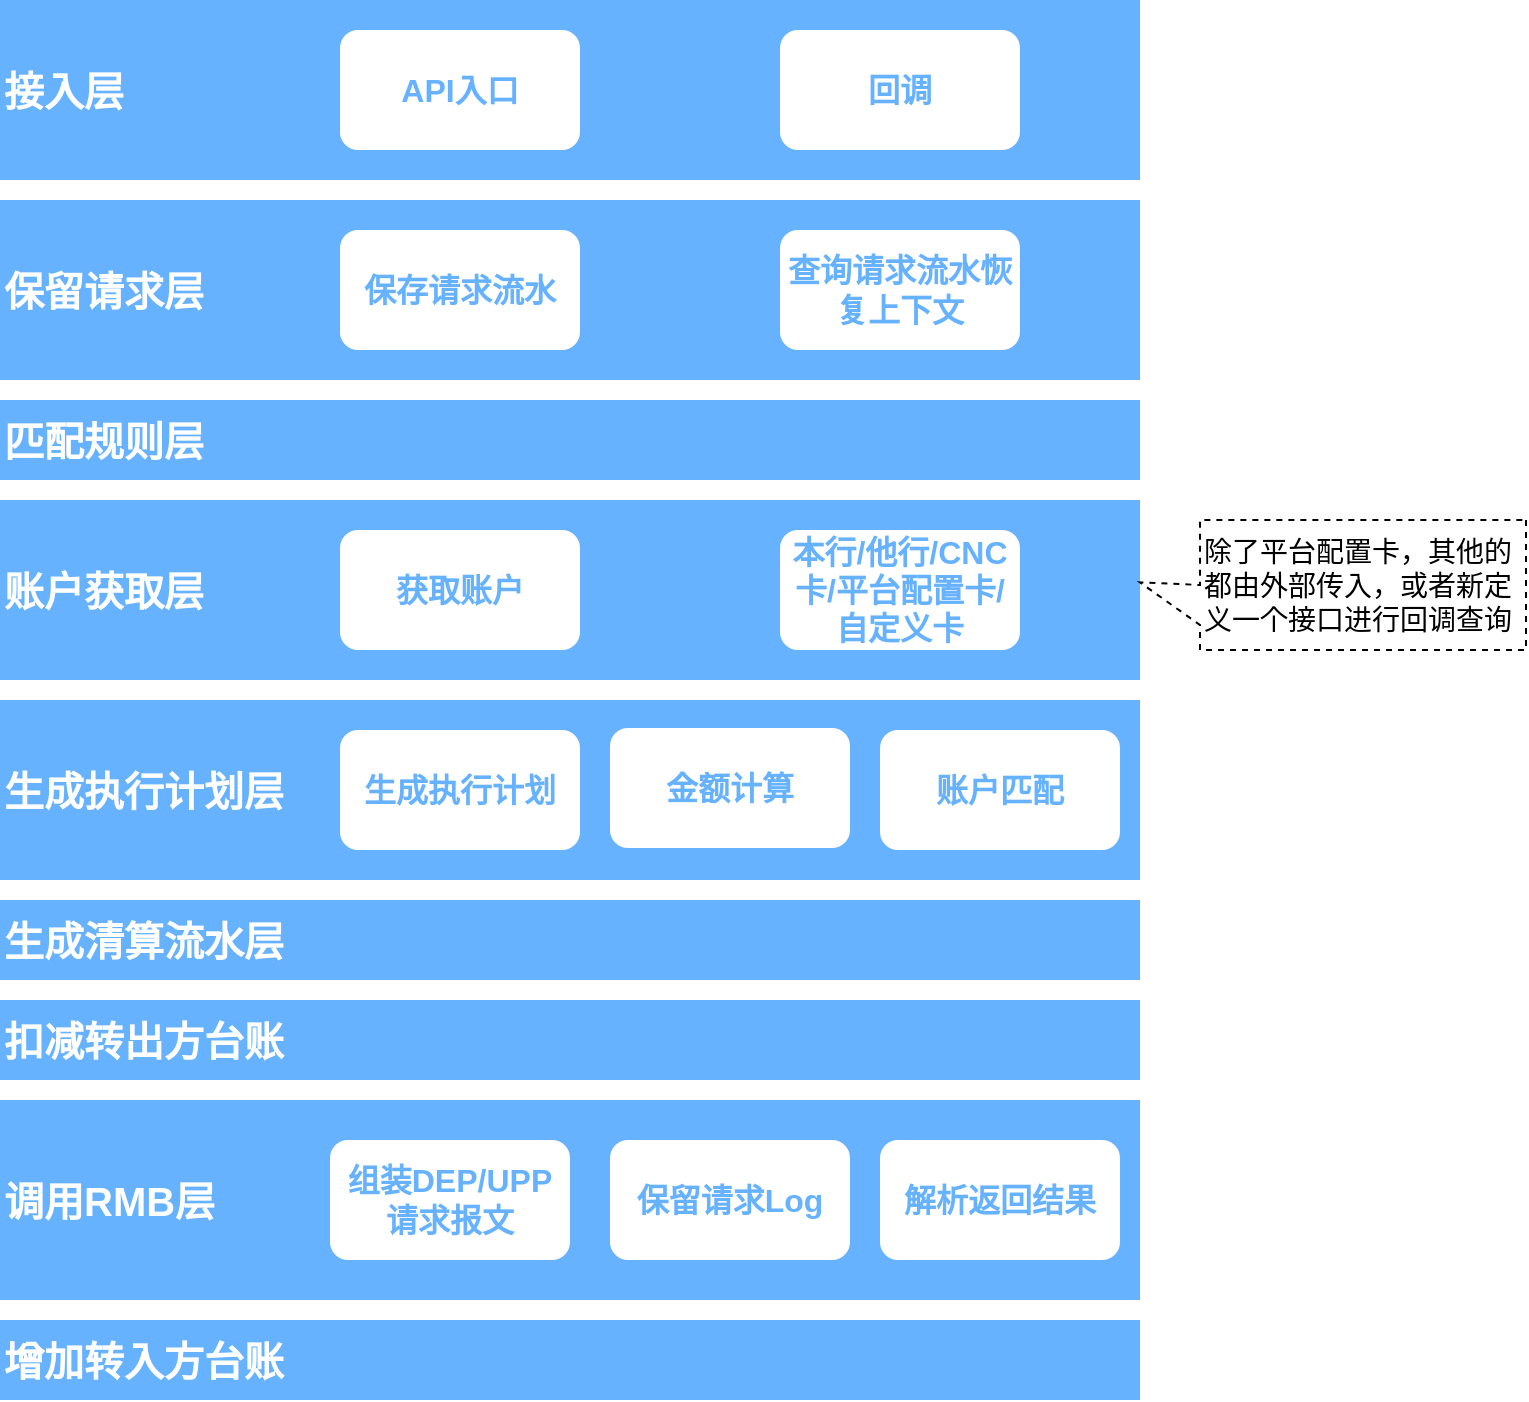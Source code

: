 <mxfile version="10.8.2" type="github"><diagram id="kjUhLuTlYEf19-uYpVck" name="ç¬¬ 1 é¡µ"><mxGraphModel dx="1393" dy="770" grid="1" gridSize="10" guides="1" tooltips="1" connect="1" arrows="1" fold="1" page="1" pageScale="1" pageWidth="827" pageHeight="1169" math="0" shadow="0"><root><mxCell id="0"/><mxCell id="1" parent="0"/><mxCell id="H8eZMBbduY-FewTbX4_A-1" value="保留请求层" style="rounded=0;whiteSpace=wrap;html=1;align=left;fillColor=#66B2FF;strokeColor=none;fontFamily=Helvetica;fontSize=20;fontStyle=1;fontColor=#ffffff;" parent="1" vertex="1"><mxGeometry x="250" y="260" width="570" height="90" as="geometry"/></mxCell><mxCell id="H8eZMBbduY-FewTbX4_A-2" value="保存请求流水" style="rounded=1;whiteSpace=wrap;html=1;align=center;fontSize=16;strokeColor=none;fontColor=#66B2FF;fontStyle=1" parent="1" vertex="1"><mxGeometry x="420" y="275" width="120" height="60" as="geometry"/></mxCell><mxCell id="H8eZMBbduY-FewTbX4_A-3" value="查询请求流水恢复上下文" style="rounded=1;whiteSpace=wrap;html=1;align=center;fontSize=16;strokeColor=none;fontColor=#66B2FF;fontStyle=1" parent="1" vertex="1"><mxGeometry x="640" y="275" width="120" height="60" as="geometry"/></mxCell><mxCell id="H8eZMBbduY-FewTbX4_A-4" value="&lt;font style=&quot;font-size: 20px;&quot; color=&quot;#FFFFFF&quot;&gt;接入层&lt;/font&gt;" style="rounded=0;whiteSpace=wrap;html=1;align=left;fillColor=#66B2FF;strokeColor=none;fontFamily=Helvetica;fontSize=20;fontStyle=1;fontColor=#ffffff;" parent="1" vertex="1"><mxGeometry x="250" y="160" width="570" height="90" as="geometry"/></mxCell><mxCell id="H8eZMBbduY-FewTbX4_A-5" value="API入口" style="rounded=1;whiteSpace=wrap;html=1;align=center;fontSize=16;strokeColor=none;fontColor=#66B2FF;fontStyle=1" parent="1" vertex="1"><mxGeometry x="420" y="175" width="120" height="60" as="geometry"/></mxCell><mxCell id="H8eZMBbduY-FewTbX4_A-6" value="回调" style="rounded=1;whiteSpace=wrap;html=1;align=center;fontSize=16;strokeColor=none;fontColor=#66B2FF;fontStyle=1" parent="1" vertex="1"><mxGeometry x="640" y="175" width="120" height="60" as="geometry"/></mxCell><mxCell id="H8eZMBbduY-FewTbX4_A-7" value="&lt;font style=&quot;font-size: 20px&quot; color=&quot;#FFFFFF&quot;&gt;匹配规则层&lt;/font&gt;" style="rounded=0;whiteSpace=wrap;html=1;align=left;fillColor=#66B2FF;strokeColor=none;fontSize=20;fontStyle=1;fontColor=#ffffff;" parent="1" vertex="1"><mxGeometry x="250" y="360" width="570" height="40" as="geometry"/></mxCell><mxCell id="H8eZMBbduY-FewTbX4_A-10" value="&lt;font style=&quot;font-size: 20px&quot; color=&quot;#FFFFFF&quot;&gt;调用RMB层&lt;/font&gt;" style="rounded=0;whiteSpace=wrap;html=1;align=left;fillColor=#66B2FF;strokeColor=none;fontStyle=1;fontSize=20;" parent="1" vertex="1"><mxGeometry x="250" y="710" width="570" height="100" as="geometry"/></mxCell><mxCell id="jm_BWGQIBMTPluMQ3C9E-2" value="&lt;font style=&quot;font-size: 20px&quot; color=&quot;#FFFFFF&quot;&gt;账户获取层&lt;/font&gt;" style="rounded=0;whiteSpace=wrap;html=1;align=left;fillColor=#66B2FF;strokeColor=none;fontSize=20;fontStyle=1;fontColor=#ffffff;" vertex="1" parent="1"><mxGeometry x="250" y="410" width="570" height="90" as="geometry"/></mxCell><mxCell id="jm_BWGQIBMTPluMQ3C9E-3" value="获取账户" style="rounded=1;whiteSpace=wrap;html=1;align=center;fontSize=16;strokeColor=none;fontColor=#66B2FF;fontStyle=1" vertex="1" parent="1"><mxGeometry x="420" y="425" width="120" height="60" as="geometry"/></mxCell><mxCell id="jm_BWGQIBMTPluMQ3C9E-4" value="本行/他行/CNC卡/平台配置卡/自定义卡" style="rounded=1;whiteSpace=wrap;html=1;align=center;fontSize=16;strokeColor=none;fontColor=#66B2FF;fontStyle=1" vertex="1" parent="1"><mxGeometry x="640" y="425" width="120" height="60" as="geometry"/></mxCell><mxCell id="jm_BWGQIBMTPluMQ3C9E-5" value="除了平台配置卡，其他的都由外部传入，或者新定义一个接口进行回调查询" style="shape=callout;whiteSpace=wrap;html=1;perimeter=calloutPerimeter;strokeColor=#000000;fillColor=none;fontFamily=Helvetica;fontSize=14;fontColor=#000000;align=left;direction=south;position2=0.48;dashed=1;" vertex="1" parent="1"><mxGeometry x="820" y="420" width="193" height="65" as="geometry"/></mxCell><mxCell id="jm_BWGQIBMTPluMQ3C9E-6" value="&lt;font style=&quot;font-size: 20px&quot; color=&quot;#FFFFFF&quot;&gt;生成执行计划层&lt;/font&gt;" style="rounded=0;whiteSpace=wrap;html=1;align=left;fillColor=#66B2FF;strokeColor=none;fontSize=20;fontStyle=1;fontColor=#ffffff;" vertex="1" parent="1"><mxGeometry x="250" y="510" width="570" height="90" as="geometry"/></mxCell><mxCell id="jm_BWGQIBMTPluMQ3C9E-7" value="生成执行计划" style="rounded=1;whiteSpace=wrap;html=1;align=center;fontSize=16;strokeColor=none;fontColor=#66B2FF;fontStyle=1" vertex="1" parent="1"><mxGeometry x="420" y="525" width="120" height="60" as="geometry"/></mxCell><mxCell id="jm_BWGQIBMTPluMQ3C9E-8" value="&lt;div&gt;账户匹配&lt;/div&gt;" style="rounded=1;whiteSpace=wrap;html=1;align=center;fontSize=16;strokeColor=none;fontColor=#66B2FF;fontStyle=1" vertex="1" parent="1"><mxGeometry x="690" y="525" width="120" height="60" as="geometry"/></mxCell><mxCell id="jm_BWGQIBMTPluMQ3C9E-9" value="&lt;div&gt;金额计算&lt;/div&gt;" style="rounded=1;whiteSpace=wrap;html=1;align=center;fontSize=16;strokeColor=none;fontColor=#66B2FF;fontStyle=1" vertex="1" parent="1"><mxGeometry x="555" y="524" width="120" height="60" as="geometry"/></mxCell><mxCell id="jm_BWGQIBMTPluMQ3C9E-10" value="&lt;font style=&quot;font-size: 20px&quot; color=&quot;#FFFFFF&quot;&gt;生成清算流水层&lt;/font&gt;" style="rounded=0;whiteSpace=wrap;html=1;align=left;fillColor=#66B2FF;strokeColor=none;fontSize=20;fontStyle=1;fontColor=#ffffff;" vertex="1" parent="1"><mxGeometry x="250" y="610" width="570" height="40" as="geometry"/></mxCell><mxCell id="jm_BWGQIBMTPluMQ3C9E-11" value="&lt;font style=&quot;font-size: 20px&quot; color=&quot;#FFFFFF&quot;&gt;扣减转出方台账&lt;/font&gt;" style="rounded=0;whiteSpace=wrap;html=1;align=left;fillColor=#66B2FF;strokeColor=none;fontSize=20;fontStyle=1;fontColor=#ffffff;" vertex="1" parent="1"><mxGeometry x="250" y="660" width="570" height="40" as="geometry"/></mxCell><mxCell id="jm_BWGQIBMTPluMQ3C9E-12" value="保留请求Log" style="rounded=1;whiteSpace=wrap;html=1;align=center;fontSize=16;strokeColor=none;fontColor=#66B2FF;fontStyle=1" vertex="1" parent="1"><mxGeometry x="555" y="730" width="120" height="60" as="geometry"/></mxCell><mxCell id="jm_BWGQIBMTPluMQ3C9E-14" value="组装DEP/UPP请求报文" style="rounded=1;whiteSpace=wrap;html=1;align=center;fontSize=16;strokeColor=none;fontColor=#66B2FF;fontStyle=1" vertex="1" parent="1"><mxGeometry x="415" y="730" width="120" height="60" as="geometry"/></mxCell><mxCell id="jm_BWGQIBMTPluMQ3C9E-15" value="&lt;font style=&quot;font-size: 20px&quot; color=&quot;#FFFFFF&quot;&gt;增加转入方台账&lt;/font&gt;" style="rounded=0;whiteSpace=wrap;html=1;align=left;fillColor=#66B2FF;strokeColor=none;fontSize=20;fontStyle=1;fontColor=#ffffff;" vertex="1" parent="1"><mxGeometry x="250" y="820" width="570" height="40" as="geometry"/></mxCell><mxCell id="jm_BWGQIBMTPluMQ3C9E-16" value="解析返回结果" style="rounded=1;whiteSpace=wrap;html=1;align=center;fontSize=16;strokeColor=none;fontColor=#66B2FF;fontStyle=1" vertex="1" parent="1"><mxGeometry x="690" y="730" width="120" height="60" as="geometry"/></mxCell></root></mxGraphModel></diagram></mxfile>